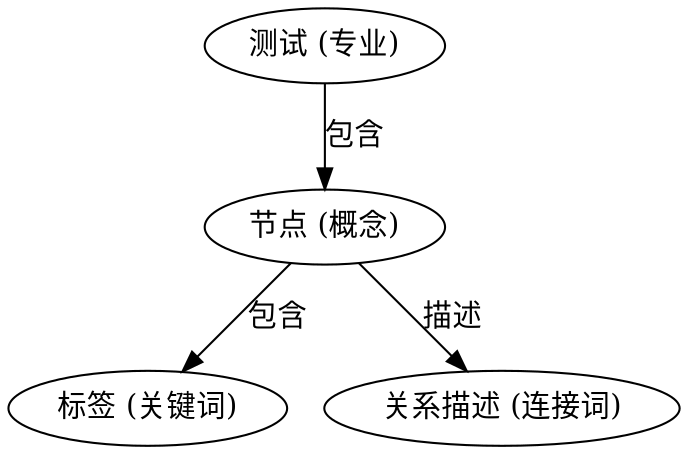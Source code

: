 // Knowledge Graph
digraph {
	1 [label="测试 (专业)"]
	2 [label="节点 (概念)"]
	3 [label="标签 (关键词)"]
	4 [label="关系描述 (连接词)"]
	1 -> 2 [label="包含"]
	2 -> 3 [label="包含"]
	2 -> 4 [label="描述"]
}
